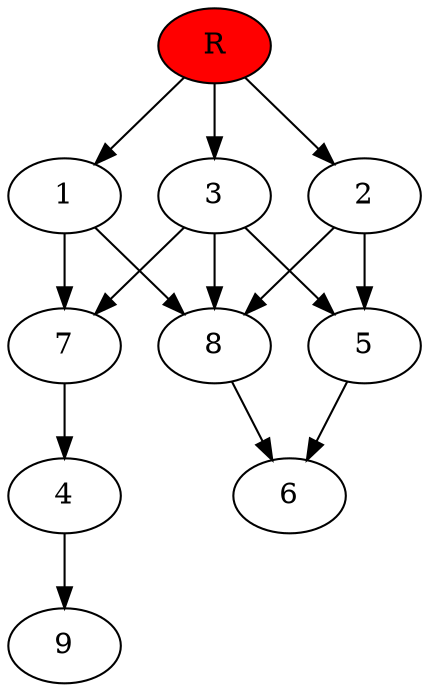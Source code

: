 digraph prb79987 {
	1
	2
	3
	4
	5
	6
	7
	8
	R [fillcolor="#ff0000" style=filled]
	1 -> 7
	1 -> 8
	2 -> 5
	2 -> 8
	3 -> 5
	3 -> 7
	3 -> 8
	4 -> 9
	5 -> 6
	7 -> 4
	8 -> 6
	R -> 1
	R -> 2
	R -> 3
}
